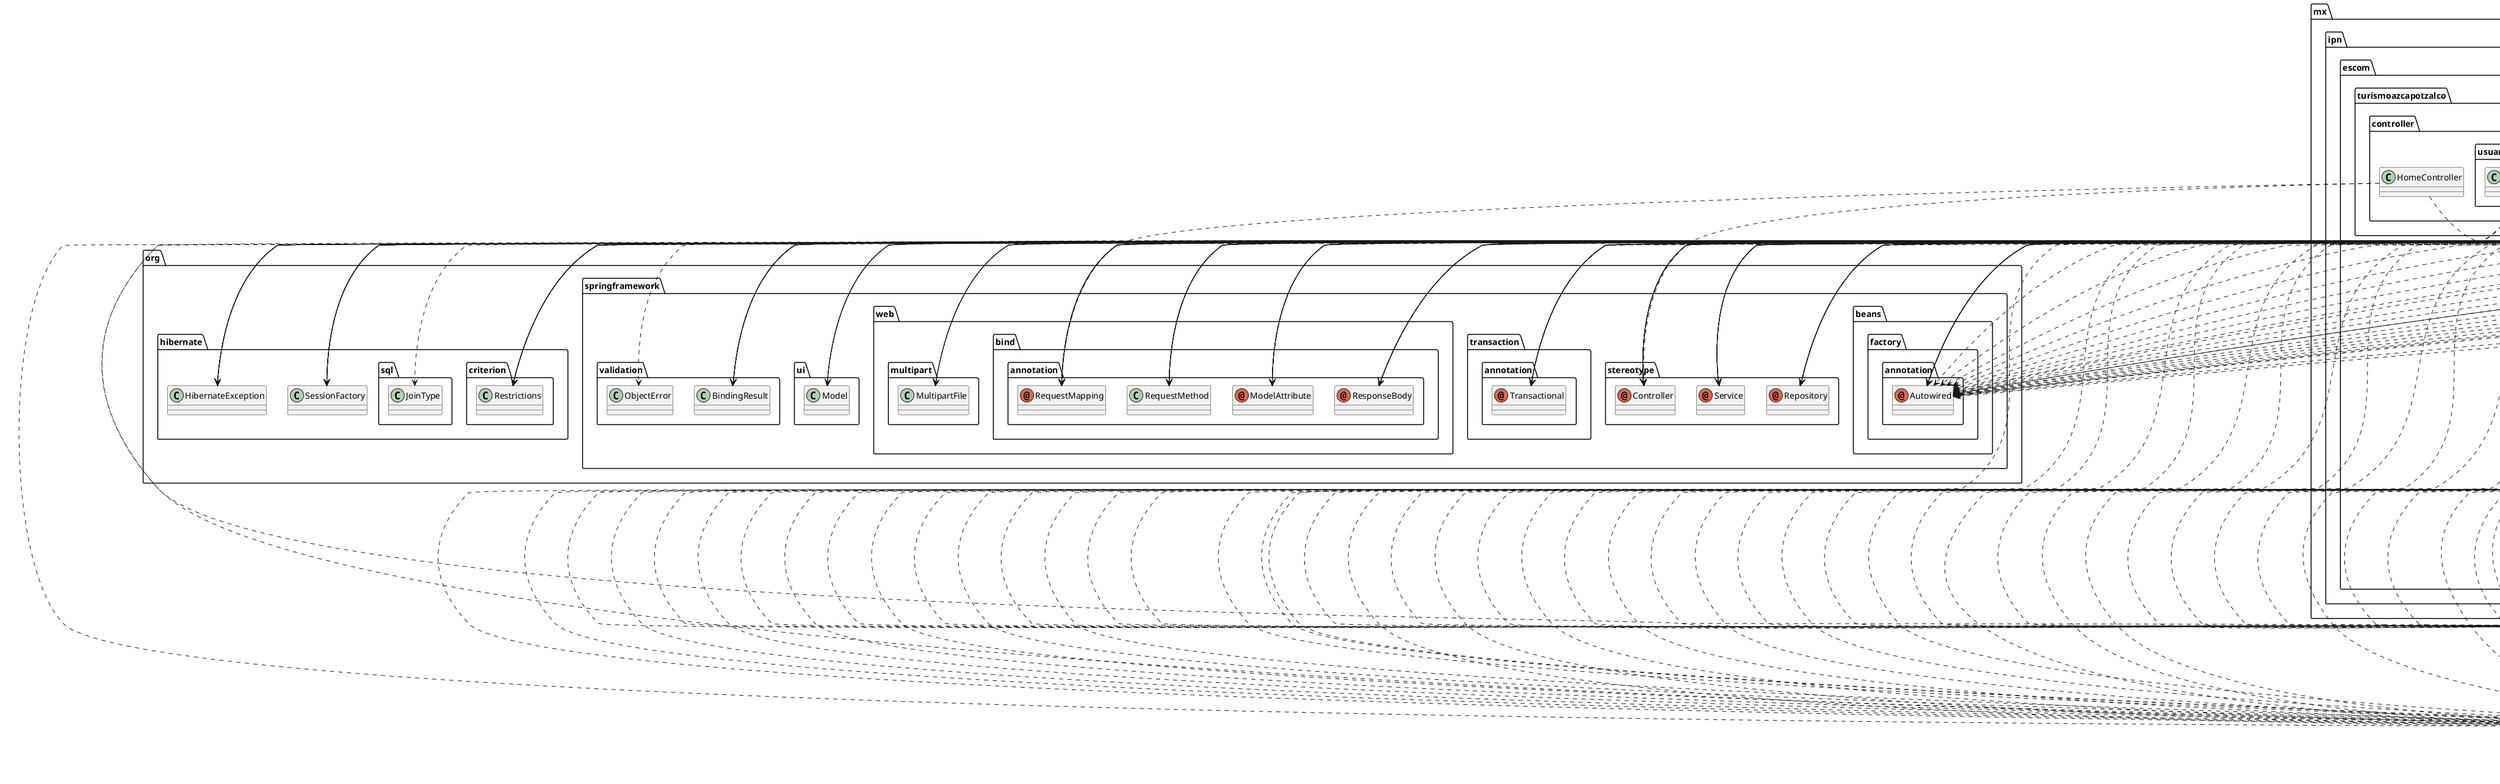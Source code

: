 @startuml
annotation java.lang.Override
annotation javax.persistence.AttributeOverride
annotation javax.persistence.AttributeOverrides
annotation javax.persistence.Column
annotation javax.persistence.Embeddable
annotation javax.persistence.EmbeddedId
annotation javax.persistence.Entity
annotation javax.persistence.GeneratedValue
annotation javax.persistence.Id
annotation javax.persistence.JoinColumn
annotation javax.persistence.JoinColumns
annotation javax.persistence.ManyToOne
annotation javax.persistence.OneToMany
annotation javax.persistence.Table
annotation javax.persistence.Temporal
annotation javax.validation.Valid
annotation lombok.Getter
annotation lombok.Setter
annotation org.springframework.beans.factory.annotation.Autowired
annotation org.springframework.stereotype.Controller
annotation org.springframework.stereotype.Repository
annotation org.springframework.stereotype.Service
annotation org.springframework.transaction.annotation.Transactional
annotation org.springframework.web.bind.annotation.ModelAttribute
annotation org.springframework.web.bind.annotation.RequestMapping
annotation org.springframework.web.bind.annotation.ResponseBody
class java.io.BufferedReader
class java.io.BufferedWriter
class java.io.ByteArrayOutputStream
class java.io.File
class java.io.FileInputStream
class java.io.FileNotFoundException
class java.io.FileOutputStream
class java.io.FileWriter
class java.io.IOException
class java.io.InputStream
class java.io.InputStreamReader
class java.io.OutputStream
class java.io.PrintWriter
class java.io.Reader
class java.io.StringWriter
class java.io.Writer
class java.math.BigDecimal
class java.util.Date
class java.util.HashSet
class java.util.List
class java.util.Set
class java.util.logging.Level
class java.util.logging.Logger
class java.util.regex.Pattern
class javax.persistence.FetchType
class javax.persistence.GenerationType
class javax.persistence.TemporalType
class javax.servlet.http.HttpSession
class mx.ipn.escom.entidades.Alumno
class mx.ipn.escom.entidades.AlumnoClase
class mx.ipn.escom.entidades.AlumnoClaseId
class mx.ipn.escom.entidades.Casa
class mx.ipn.escom.entidades.CategoriaEvento
class mx.ipn.escom.entidades.CategoriaTaller
class mx.ipn.escom.entidades.Clase
class mx.ipn.escom.entidades.ClaseId
class mx.ipn.escom.entidades.Evento
class mx.ipn.escom.entidades.GaleriaCasa
class mx.ipn.escom.entidades.GaleriaEvento
class mx.ipn.escom.entidades.GaleriaTaller
class mx.ipn.escom.entidades.Profesor
class mx.ipn.escom.entidades.Propuesta
class mx.ipn.escom.entidades.Sala
class mx.ipn.escom.entidades.Taller
class mx.ipn.escom.entidades.Usuario
class mx.ipn.escom.entidades.Visitante
class mx.ipn.escom.entidades.VisitanteEvento
class mx.ipn.escom.entidades.VisitanteEventoId
class mx.ipn.escom.repositorios.impl.AlumnoClaseRepositorioImpl
class mx.ipn.escom.repositorios.impl.AlumnoRepositorioImpl
class mx.ipn.escom.repositorios.impl.CasaRepositorioImpl
class mx.ipn.escom.repositorios.impl.ClaseRepositorioImpl
class mx.ipn.escom.repositorios.impl.EventoRepositorioImpl
class mx.ipn.escom.repositorios.impl.GaleriaCasaRepositorioImpl
class mx.ipn.escom.repositorios.impl.GaleriaEventoRepositorioImpl
class mx.ipn.escom.repositorios.impl.GaleriaTallerRepositorioImpl
class mx.ipn.escom.repositorios.impl.ProfesorRepositorioImpl
class mx.ipn.escom.repositorios.impl.PropuestaRepositorioImpl
class mx.ipn.escom.repositorios.impl.SalaRepositorioImpl
class mx.ipn.escom.repositorios.impl.TallerRepositorioImpl
class mx.ipn.escom.repositorios.impl.UsuarioRepositorioImpl
class mx.ipn.escom.servicios.impl.AlumnoClaseServicioImpl1
class mx.ipn.escom.servicios.impl.AlumnoServicioImpl
class mx.ipn.escom.servicios.impl.CasaServicioImpl
class mx.ipn.escom.servicios.impl.ClaseServicioImpl
class mx.ipn.escom.servicios.impl.EventoServicioImpl
class mx.ipn.escom.servicios.impl.GaleriaCasaServicioImpl
class mx.ipn.escom.servicios.impl.GaleriaEventoServicioImpl
class mx.ipn.escom.servicios.impl.GaleriaTallerServicioImpl
class mx.ipn.escom.servicios.impl.ProfesorServicioImpl
class mx.ipn.escom.servicios.impl.PropuestaServicioImpl
class mx.ipn.escom.servicios.impl.SalaServicioImpl
class mx.ipn.escom.servicios.impl.TallerServicioImpl
class mx.ipn.escom.servicios.impl.UsuarioServicioImpl
class mx.ipn.escom.servicios.util.CarpetaArchivos
class mx.ipn.escom.servicios.util.GeneradorPassword
class mx.ipn.escom.servicios.util.Llave
class mx.ipn.escom.servicios.util.ManejadorArchivos
class mx.ipn.escom.servicios.util.MensajesCrud
class mx.ipn.escom.servicios.util.Rutas
class mx.ipn.escom.servicios.util.Validaciones
class mx.ipn.escom.turismoazcapotzalco.controller.HomeController
class mx.ipn.escom.turismoazcapotzalco.controller.crud.AlumnoClaseController
class mx.ipn.escom.turismoazcapotzalco.controller.crud.AlumnoController
class mx.ipn.escom.turismoazcapotzalco.controller.crud.CasaController
class mx.ipn.escom.turismoazcapotzalco.controller.crud.ClaseController
class mx.ipn.escom.turismoazcapotzalco.controller.crud.EventoController
class mx.ipn.escom.turismoazcapotzalco.controller.crud.GaleriaCasaController
class mx.ipn.escom.turismoazcapotzalco.controller.crud.GaleriaEventoController
class mx.ipn.escom.turismoazcapotzalco.controller.crud.GaleriaTallerController
class mx.ipn.escom.turismoazcapotzalco.controller.crud.ProfesorController
class mx.ipn.escom.turismoazcapotzalco.controller.crud.PropuestaController
class mx.ipn.escom.turismoazcapotzalco.controller.crud.SalaController
class mx.ipn.escom.turismoazcapotzalco.controller.crud.TallerController
class mx.ipn.escom.turismoazcapotzalco.controller.crud.UsuarioController
class mx.ipn.escom.turismoazcapotzalco.controller.usuarios.LoginController
class org.hibernate.HibernateException
class org.hibernate.SessionFactory
class org.hibernate.criterion.Restrictions
class org.hibernate.sql.JoinType
class org.springframework.ui.Model
class org.springframework.validation.BindingResult
class org.springframework.validation.ObjectError
class org.springframework.web.bind.annotation.RequestMethod
class org.springframework.web.multipart.MultipartFile
interface java.io.Serializable
interface mx.ipn.escom.repositorios.AlumnoClaseRepositorio
interface mx.ipn.escom.repositorios.AlumnoRepositorio
interface mx.ipn.escom.repositorios.CasaRepositorio
interface mx.ipn.escom.repositorios.ClaseRepositorio
interface mx.ipn.escom.repositorios.EventoRepositorio
interface mx.ipn.escom.repositorios.GaleriaCasaRepositorio
interface mx.ipn.escom.repositorios.GaleriaEventoRepositorio
interface mx.ipn.escom.repositorios.GaleriaTallerRepositorio
interface mx.ipn.escom.repositorios.ProfesorRepositorio
interface mx.ipn.escom.repositorios.PropuestaRepositorio
interface mx.ipn.escom.repositorios.SalaRepositorio
interface mx.ipn.escom.repositorios.TallerRepositorio
interface mx.ipn.escom.repositorios.UsuarioRepositorio
interface mx.ipn.escom.servicios.AlumnoClaseServicio
interface mx.ipn.escom.servicios.AlumnoServicio
interface mx.ipn.escom.servicios.CasaServicio
interface mx.ipn.escom.servicios.ClaseServicio
interface mx.ipn.escom.servicios.EventoServicio
interface mx.ipn.escom.servicios.GaleriaCasaServicio
interface mx.ipn.escom.servicios.GaleriaEventoServicio
interface mx.ipn.escom.servicios.GaleriaTallerServicio
interface mx.ipn.escom.servicios.ProfesorServicio
interface mx.ipn.escom.servicios.PropuestaServicio
interface mx.ipn.escom.servicios.SalaServicio
interface mx.ipn.escom.servicios.TallerServicio
interface mx.ipn.escom.servicios.UsuarioServicio
mx.ipn.escom.entidades.Alumno ..> javax.persistence.Column
mx.ipn.escom.entidades.Alumno ..> javax.persistence.Entity
mx.ipn.escom.entidades.Alumno ..> javax.persistence.GeneratedValue
mx.ipn.escom.entidades.Alumno ..> javax.persistence.Id
mx.ipn.escom.entidades.Alumno ..> javax.persistence.OneToMany
mx.ipn.escom.entidades.Alumno ..> javax.persistence.Table
mx.ipn.escom.entidades.Alumno ..> lombok.Getter
mx.ipn.escom.entidades.Alumno ..> lombok.Setter
mx.ipn.escom.entidades.Alumno ..> java.util.List
mx.ipn.escom.entidades.Alumno ..> javax.persistence.FetchType
mx.ipn.escom.entidades.Alumno ..> javax.persistence.GenerationType
mx.ipn.escom.entidades.Alumno --|> java.io.Serializable
mx.ipn.escom.entidades.AlumnoClase ..> javax.persistence.AttributeOverride
mx.ipn.escom.entidades.AlumnoClase ..> javax.persistence.AttributeOverrides
mx.ipn.escom.entidades.AlumnoClase ..> javax.persistence.Column
mx.ipn.escom.entidades.AlumnoClase ..> javax.persistence.EmbeddedId
mx.ipn.escom.entidades.AlumnoClase ..> javax.persistence.Entity
mx.ipn.escom.entidades.AlumnoClase ..> javax.persistence.JoinColumn
mx.ipn.escom.entidades.AlumnoClase ..> javax.persistence.JoinColumns
mx.ipn.escom.entidades.AlumnoClase ..> javax.persistence.ManyToOne
mx.ipn.escom.entidades.AlumnoClase ..> javax.persistence.Table
mx.ipn.escom.entidades.AlumnoClase ..> lombok.Getter
mx.ipn.escom.entidades.AlumnoClase ..> lombok.Setter
mx.ipn.escom.entidades.AlumnoClase ..> javax.persistence.FetchType
mx.ipn.escom.entidades.AlumnoClase --|> java.io.Serializable
mx.ipn.escom.entidades.AlumnoClaseId ..> javax.persistence.Column
mx.ipn.escom.entidades.AlumnoClaseId ..> javax.persistence.Embeddable
mx.ipn.escom.entidades.AlumnoClaseId ..> lombok.Getter
mx.ipn.escom.entidades.AlumnoClaseId ..> lombok.Setter
mx.ipn.escom.entidades.AlumnoClaseId --|> java.io.Serializable
mx.ipn.escom.entidades.Casa ..> javax.persistence.Column
mx.ipn.escom.entidades.Casa ..> javax.persistence.Entity
mx.ipn.escom.entidades.Casa ..> javax.persistence.GeneratedValue
mx.ipn.escom.entidades.Casa ..> javax.persistence.Id
mx.ipn.escom.entidades.Casa ..> javax.persistence.OneToMany
mx.ipn.escom.entidades.Casa ..> javax.persistence.Table
mx.ipn.escom.entidades.Casa ..> lombok.Getter
mx.ipn.escom.entidades.Casa ..> lombok.Setter
mx.ipn.escom.entidades.Casa ..> java.util.List
mx.ipn.escom.entidades.Casa ..> javax.persistence.FetchType
mx.ipn.escom.entidades.Casa ..> javax.persistence.GenerationType
mx.ipn.escom.entidades.Casa --|> java.io.Serializable
mx.ipn.escom.entidades.CategoriaEvento ..> javax.persistence.Column
mx.ipn.escom.entidades.CategoriaEvento ..> javax.persistence.Entity
mx.ipn.escom.entidades.CategoriaEvento ..> javax.persistence.Id
mx.ipn.escom.entidades.CategoriaEvento ..> javax.persistence.OneToMany
mx.ipn.escom.entidades.CategoriaEvento ..> javax.persistence.Table
mx.ipn.escom.entidades.CategoriaEvento ..> lombok.Getter
mx.ipn.escom.entidades.CategoriaEvento ..> lombok.Setter
mx.ipn.escom.entidades.CategoriaEvento ..> java.util.HashSet
mx.ipn.escom.entidades.CategoriaEvento ..> java.util.List
mx.ipn.escom.entidades.CategoriaEvento ..> java.util.Set
mx.ipn.escom.entidades.CategoriaEvento ..> javax.persistence.FetchType
mx.ipn.escom.entidades.CategoriaEvento --|> java.io.Serializable
mx.ipn.escom.entidades.CategoriaTaller ..> javax.persistence.Column
mx.ipn.escom.entidades.CategoriaTaller ..> javax.persistence.Entity
mx.ipn.escom.entidades.CategoriaTaller ..> javax.persistence.Id
mx.ipn.escom.entidades.CategoriaTaller ..> javax.persistence.OneToMany
mx.ipn.escom.entidades.CategoriaTaller ..> javax.persistence.Table
mx.ipn.escom.entidades.CategoriaTaller ..> lombok.Getter
mx.ipn.escom.entidades.CategoriaTaller ..> lombok.Setter
mx.ipn.escom.entidades.CategoriaTaller ..> java.util.HashSet
mx.ipn.escom.entidades.CategoriaTaller ..> java.util.List
mx.ipn.escom.entidades.CategoriaTaller ..> java.util.Set
mx.ipn.escom.entidades.CategoriaTaller ..> javax.persistence.FetchType
mx.ipn.escom.entidades.CategoriaTaller --|> java.io.Serializable
mx.ipn.escom.entidades.Clase ..> javax.persistence.AttributeOverride
mx.ipn.escom.entidades.Clase ..> javax.persistence.AttributeOverrides
mx.ipn.escom.entidades.Clase ..> javax.persistence.Column
mx.ipn.escom.entidades.Clase ..> javax.persistence.EmbeddedId
mx.ipn.escom.entidades.Clase ..> javax.persistence.Entity
mx.ipn.escom.entidades.Clase ..> javax.persistence.JoinColumn
mx.ipn.escom.entidades.Clase ..> javax.persistence.ManyToOne
mx.ipn.escom.entidades.Clase ..> javax.persistence.OneToMany
mx.ipn.escom.entidades.Clase ..> javax.persistence.Table
mx.ipn.escom.entidades.Clase ..> lombok.Getter
mx.ipn.escom.entidades.Clase ..> lombok.Setter
mx.ipn.escom.entidades.Clase ..> java.math.BigDecimal
mx.ipn.escom.entidades.Clase ..> java.util.HashSet
mx.ipn.escom.entidades.Clase ..> java.util.List
mx.ipn.escom.entidades.Clase ..> java.util.Set
mx.ipn.escom.entidades.Clase ..> javax.persistence.FetchType
mx.ipn.escom.entidades.Clase --|> java.io.Serializable
mx.ipn.escom.entidades.ClaseId ..> javax.persistence.Column
mx.ipn.escom.entidades.ClaseId ..> javax.persistence.Embeddable
mx.ipn.escom.entidades.ClaseId ..> lombok.Getter
mx.ipn.escom.entidades.ClaseId ..> lombok.Setter
mx.ipn.escom.entidades.ClaseId --|> java.io.Serializable
mx.ipn.escom.entidades.Evento ..> javax.persistence.Column
mx.ipn.escom.entidades.Evento ..> javax.persistence.Entity
mx.ipn.escom.entidades.Evento ..> javax.persistence.GeneratedValue
mx.ipn.escom.entidades.Evento ..> javax.persistence.Id
mx.ipn.escom.entidades.Evento ..> javax.persistence.JoinColumn
mx.ipn.escom.entidades.Evento ..> javax.persistence.ManyToOne
mx.ipn.escom.entidades.Evento ..> javax.persistence.OneToMany
mx.ipn.escom.entidades.Evento ..> javax.persistence.Table
mx.ipn.escom.entidades.Evento ..> javax.persistence.Temporal
mx.ipn.escom.entidades.Evento ..> lombok.Getter
mx.ipn.escom.entidades.Evento ..> lombok.Setter
mx.ipn.escom.entidades.Evento ..> java.util.Date
mx.ipn.escom.entidades.Evento ..> java.util.List
mx.ipn.escom.entidades.Evento ..> javax.persistence.FetchType
mx.ipn.escom.entidades.Evento ..> javax.persistence.GenerationType
mx.ipn.escom.entidades.Evento ..> javax.persistence.TemporalType
mx.ipn.escom.entidades.Evento --|> java.io.Serializable
mx.ipn.escom.entidades.GaleriaCasa ..> javax.persistence.Column
mx.ipn.escom.entidades.GaleriaCasa ..> javax.persistence.Entity
mx.ipn.escom.entidades.GaleriaCasa ..> javax.persistence.GeneratedValue
mx.ipn.escom.entidades.GaleriaCasa ..> javax.persistence.Id
mx.ipn.escom.entidades.GaleriaCasa ..> javax.persistence.JoinColumn
mx.ipn.escom.entidades.GaleriaCasa ..> javax.persistence.ManyToOne
mx.ipn.escom.entidades.GaleriaCasa ..> javax.persistence.Table
mx.ipn.escom.entidades.GaleriaCasa ..> lombok.Getter
mx.ipn.escom.entidades.GaleriaCasa ..> lombok.Setter
mx.ipn.escom.entidades.GaleriaCasa ..> javax.persistence.FetchType
mx.ipn.escom.entidades.GaleriaCasa ..> javax.persistence.GenerationType
mx.ipn.escom.entidades.GaleriaCasa --|> java.io.Serializable
mx.ipn.escom.entidades.GaleriaEvento ..> javax.persistence.Column
mx.ipn.escom.entidades.GaleriaEvento ..> javax.persistence.Entity
mx.ipn.escom.entidades.GaleriaEvento ..> javax.persistence.GeneratedValue
mx.ipn.escom.entidades.GaleriaEvento ..> javax.persistence.Id
mx.ipn.escom.entidades.GaleriaEvento ..> javax.persistence.JoinColumn
mx.ipn.escom.entidades.GaleriaEvento ..> javax.persistence.ManyToOne
mx.ipn.escom.entidades.GaleriaEvento ..> javax.persistence.Table
mx.ipn.escom.entidades.GaleriaEvento ..> lombok.Getter
mx.ipn.escom.entidades.GaleriaEvento ..> lombok.Setter
mx.ipn.escom.entidades.GaleriaEvento ..> javax.persistence.FetchType
mx.ipn.escom.entidades.GaleriaEvento ..> javax.persistence.GenerationType
mx.ipn.escom.entidades.GaleriaEvento --|> java.io.Serializable
mx.ipn.escom.entidades.GaleriaTaller ..> javax.persistence.Column
mx.ipn.escom.entidades.GaleriaTaller ..> javax.persistence.Entity
mx.ipn.escom.entidades.GaleriaTaller ..> javax.persistence.GeneratedValue
mx.ipn.escom.entidades.GaleriaTaller ..> javax.persistence.Id
mx.ipn.escom.entidades.GaleriaTaller ..> javax.persistence.JoinColumn
mx.ipn.escom.entidades.GaleriaTaller ..> javax.persistence.ManyToOne
mx.ipn.escom.entidades.GaleriaTaller ..> javax.persistence.Table
mx.ipn.escom.entidades.GaleriaTaller ..> lombok.Getter
mx.ipn.escom.entidades.GaleriaTaller ..> lombok.Setter
mx.ipn.escom.entidades.GaleriaTaller ..> javax.persistence.FetchType
mx.ipn.escom.entidades.GaleriaTaller ..> javax.persistence.GenerationType
mx.ipn.escom.entidades.GaleriaTaller --|> java.io.Serializable
mx.ipn.escom.entidades.Profesor ..> javax.persistence.Column
mx.ipn.escom.entidades.Profesor ..> javax.persistence.Entity
mx.ipn.escom.entidades.Profesor ..> javax.persistence.GeneratedValue
mx.ipn.escom.entidades.Profesor ..> javax.persistence.Id
mx.ipn.escom.entidades.Profesor ..> javax.persistence.OneToMany
mx.ipn.escom.entidades.Profesor ..> javax.persistence.Table
mx.ipn.escom.entidades.Profesor ..> lombok.Getter
mx.ipn.escom.entidades.Profesor ..> lombok.Setter
mx.ipn.escom.entidades.Profesor ..> java.util.HashSet
mx.ipn.escom.entidades.Profesor ..> java.util.List
mx.ipn.escom.entidades.Profesor ..> java.util.Set
mx.ipn.escom.entidades.Profesor ..> javax.persistence.FetchType
mx.ipn.escom.entidades.Profesor ..> javax.persistence.GenerationType
mx.ipn.escom.entidades.Profesor --|> java.io.Serializable
mx.ipn.escom.entidades.Propuesta ..> javax.persistence.Column
mx.ipn.escom.entidades.Propuesta ..> javax.persistence.Entity
mx.ipn.escom.entidades.Propuesta ..> javax.persistence.GeneratedValue
mx.ipn.escom.entidades.Propuesta ..> javax.persistence.Id
mx.ipn.escom.entidades.Propuesta ..> javax.persistence.JoinColumn
mx.ipn.escom.entidades.Propuesta ..> javax.persistence.ManyToOne
mx.ipn.escom.entidades.Propuesta ..> javax.persistence.Table
mx.ipn.escom.entidades.Propuesta ..> lombok.Getter
mx.ipn.escom.entidades.Propuesta ..> lombok.Setter
mx.ipn.escom.entidades.Propuesta ..> javax.persistence.FetchType
mx.ipn.escom.entidades.Propuesta ..> javax.persistence.GenerationType
mx.ipn.escom.entidades.Propuesta --|> java.io.Serializable
mx.ipn.escom.entidades.Sala ..> javax.persistence.Column
mx.ipn.escom.entidades.Sala ..> javax.persistence.Entity
mx.ipn.escom.entidades.Sala ..> javax.persistence.GeneratedValue
mx.ipn.escom.entidades.Sala ..> javax.persistence.Id
mx.ipn.escom.entidades.Sala ..> javax.persistence.JoinColumn
mx.ipn.escom.entidades.Sala ..> javax.persistence.ManyToOne
mx.ipn.escom.entidades.Sala ..> javax.persistence.OneToMany
mx.ipn.escom.entidades.Sala ..> javax.persistence.Table
mx.ipn.escom.entidades.Sala ..> lombok.Getter
mx.ipn.escom.entidades.Sala ..> lombok.Setter
mx.ipn.escom.entidades.Sala ..> java.util.List
mx.ipn.escom.entidades.Sala ..> javax.persistence.FetchType
mx.ipn.escom.entidades.Sala ..> javax.persistence.GenerationType
mx.ipn.escom.entidades.Sala --|> java.io.Serializable
mx.ipn.escom.entidades.Taller ..> javax.persistence.Column
mx.ipn.escom.entidades.Taller ..> javax.persistence.Entity
mx.ipn.escom.entidades.Taller ..> javax.persistence.GeneratedValue
mx.ipn.escom.entidades.Taller ..> javax.persistence.Id
mx.ipn.escom.entidades.Taller ..> javax.persistence.JoinColumn
mx.ipn.escom.entidades.Taller ..> javax.persistence.ManyToOne
mx.ipn.escom.entidades.Taller ..> javax.persistence.OneToMany
mx.ipn.escom.entidades.Taller ..> javax.persistence.Table
mx.ipn.escom.entidades.Taller ..> lombok.Getter
mx.ipn.escom.entidades.Taller ..> lombok.Setter
mx.ipn.escom.entidades.Taller ..> java.util.HashSet
mx.ipn.escom.entidades.Taller ..> java.util.List
mx.ipn.escom.entidades.Taller ..> java.util.Set
mx.ipn.escom.entidades.Taller ..> javax.persistence.FetchType
mx.ipn.escom.entidades.Taller ..> javax.persistence.GenerationType
mx.ipn.escom.entidades.Taller --|> java.io.Serializable
mx.ipn.escom.entidades.Usuario ..> javax.persistence.Column
mx.ipn.escom.entidades.Usuario ..> javax.persistence.Entity
mx.ipn.escom.entidades.Usuario ..> javax.persistence.GeneratedValue
mx.ipn.escom.entidades.Usuario ..> javax.persistence.Id
mx.ipn.escom.entidades.Usuario ..> javax.persistence.JoinColumn
mx.ipn.escom.entidades.Usuario ..> javax.persistence.ManyToOne
mx.ipn.escom.entidades.Usuario ..> javax.persistence.Table
mx.ipn.escom.entidades.Usuario ..> lombok.Getter
mx.ipn.escom.entidades.Usuario ..> lombok.Setter
mx.ipn.escom.entidades.Usuario ..> javax.persistence.FetchType
mx.ipn.escom.entidades.Usuario ..> javax.persistence.GenerationType
mx.ipn.escom.entidades.Usuario --|> java.io.Serializable
mx.ipn.escom.entidades.Visitante ..> javax.persistence.Column
mx.ipn.escom.entidades.Visitante ..> javax.persistence.Entity
mx.ipn.escom.entidades.Visitante ..> javax.persistence.Id
mx.ipn.escom.entidades.Visitante ..> javax.persistence.OneToMany
mx.ipn.escom.entidades.Visitante ..> javax.persistence.Table
mx.ipn.escom.entidades.Visitante ..> lombok.Getter
mx.ipn.escom.entidades.Visitante ..> lombok.Setter
mx.ipn.escom.entidades.Visitante ..> java.util.HashSet
mx.ipn.escom.entidades.Visitante ..> java.util.List
mx.ipn.escom.entidades.Visitante ..> java.util.Set
mx.ipn.escom.entidades.Visitante ..> javax.persistence.FetchType
mx.ipn.escom.entidades.Visitante --|> java.io.Serializable
mx.ipn.escom.entidades.VisitanteEvento ..> javax.persistence.AttributeOverride
mx.ipn.escom.entidades.VisitanteEvento ..> javax.persistence.AttributeOverrides
mx.ipn.escom.entidades.VisitanteEvento ..> javax.persistence.Column
mx.ipn.escom.entidades.VisitanteEvento ..> javax.persistence.EmbeddedId
mx.ipn.escom.entidades.VisitanteEvento ..> javax.persistence.Entity
mx.ipn.escom.entidades.VisitanteEvento ..> javax.persistence.JoinColumn
mx.ipn.escom.entidades.VisitanteEvento ..> javax.persistence.ManyToOne
mx.ipn.escom.entidades.VisitanteEvento ..> javax.persistence.Table
mx.ipn.escom.entidades.VisitanteEvento ..> lombok.Getter
mx.ipn.escom.entidades.VisitanteEvento ..> lombok.Setter
mx.ipn.escom.entidades.VisitanteEvento ..> javax.persistence.FetchType
mx.ipn.escom.entidades.VisitanteEvento --|> java.io.Serializable
mx.ipn.escom.entidades.VisitanteEventoId ..> javax.persistence.Column
mx.ipn.escom.entidades.VisitanteEventoId ..> javax.persistence.Embeddable
mx.ipn.escom.entidades.VisitanteEventoId ..> lombok.Getter
mx.ipn.escom.entidades.VisitanteEventoId ..> lombok.Setter
mx.ipn.escom.entidades.VisitanteEventoId --|> java.io.Serializable
mx.ipn.escom.repositorios.impl.AlumnoClaseRepositorioImpl ..> java.lang.Override
mx.ipn.escom.repositorios.impl.AlumnoClaseRepositorioImpl ..> org.springframework.beans.factory.annotation.Autowired
mx.ipn.escom.repositorios.impl.AlumnoClaseRepositorioImpl ..> org.springframework.stereotype.Repository
mx.ipn.escom.repositorios.impl.AlumnoClaseRepositorioImpl ..> org.springframework.transaction.annotation.Transactional
mx.ipn.escom.repositorios.impl.AlumnoClaseRepositorioImpl ..> java.util.List
mx.ipn.escom.repositorios.impl.AlumnoClaseRepositorioImpl ..> mx.ipn.escom.entidades.AlumnoClase
mx.ipn.escom.repositorios.impl.AlumnoClaseRepositorioImpl ..> org.hibernate.HibernateException
mx.ipn.escom.repositorios.impl.AlumnoClaseRepositorioImpl ..> org.hibernate.SessionFactory
mx.ipn.escom.repositorios.impl.AlumnoClaseRepositorioImpl ..> org.hibernate.criterion.Restrictions
mx.ipn.escom.repositorios.impl.AlumnoClaseRepositorioImpl --|> mx.ipn.escom.repositorios.AlumnoClaseRepositorio
mx.ipn.escom.repositorios.impl.AlumnoRepositorioImpl ..> java.lang.Override
mx.ipn.escom.repositorios.impl.AlumnoRepositorioImpl ..> org.springframework.beans.factory.annotation.Autowired
mx.ipn.escom.repositorios.impl.AlumnoRepositorioImpl ..> org.springframework.stereotype.Repository
mx.ipn.escom.repositorios.impl.AlumnoRepositorioImpl ..> org.springframework.transaction.annotation.Transactional
mx.ipn.escom.repositorios.impl.AlumnoRepositorioImpl ..> java.util.List
mx.ipn.escom.repositorios.impl.AlumnoRepositorioImpl ..> mx.ipn.escom.entidades.Alumno
mx.ipn.escom.repositorios.impl.AlumnoRepositorioImpl ..> org.hibernate.HibernateException
mx.ipn.escom.repositorios.impl.AlumnoRepositorioImpl ..> org.hibernate.SessionFactory
mx.ipn.escom.repositorios.impl.AlumnoRepositorioImpl ..> org.hibernate.criterion.Restrictions
mx.ipn.escom.repositorios.impl.AlumnoRepositorioImpl --|> mx.ipn.escom.repositorios.AlumnoRepositorio
mx.ipn.escom.repositorios.impl.CasaRepositorioImpl ..> java.lang.Override
mx.ipn.escom.repositorios.impl.CasaRepositorioImpl ..> org.springframework.beans.factory.annotation.Autowired
mx.ipn.escom.repositorios.impl.CasaRepositorioImpl ..> org.springframework.stereotype.Repository
mx.ipn.escom.repositorios.impl.CasaRepositorioImpl ..> org.springframework.transaction.annotation.Transactional
mx.ipn.escom.repositorios.impl.CasaRepositorioImpl ..> java.util.List
mx.ipn.escom.repositorios.impl.CasaRepositorioImpl ..> mx.ipn.escom.entidades.Casa
mx.ipn.escom.repositorios.impl.CasaRepositorioImpl ..> org.hibernate.HibernateException
mx.ipn.escom.repositorios.impl.CasaRepositorioImpl ..> org.hibernate.SessionFactory
mx.ipn.escom.repositorios.impl.CasaRepositorioImpl ..> org.hibernate.criterion.Restrictions
mx.ipn.escom.repositorios.impl.CasaRepositorioImpl --|> mx.ipn.escom.repositorios.CasaRepositorio
mx.ipn.escom.repositorios.impl.ClaseRepositorioImpl ..> java.lang.Override
mx.ipn.escom.repositorios.impl.ClaseRepositorioImpl ..> org.springframework.beans.factory.annotation.Autowired
mx.ipn.escom.repositorios.impl.ClaseRepositorioImpl ..> org.springframework.stereotype.Repository
mx.ipn.escom.repositorios.impl.ClaseRepositorioImpl ..> org.springframework.transaction.annotation.Transactional
mx.ipn.escom.repositorios.impl.ClaseRepositorioImpl ..> java.util.List
mx.ipn.escom.repositorios.impl.ClaseRepositorioImpl ..> mx.ipn.escom.entidades.Clase
mx.ipn.escom.repositorios.impl.ClaseRepositorioImpl ..> org.hibernate.HibernateException
mx.ipn.escom.repositorios.impl.ClaseRepositorioImpl ..> org.hibernate.SessionFactory
mx.ipn.escom.repositorios.impl.ClaseRepositorioImpl ..> org.hibernate.criterion.Restrictions
mx.ipn.escom.repositorios.impl.ClaseRepositorioImpl --|> mx.ipn.escom.repositorios.ClaseRepositorio
mx.ipn.escom.repositorios.impl.EventoRepositorioImpl ..> java.lang.Override
mx.ipn.escom.repositorios.impl.EventoRepositorioImpl ..> org.springframework.beans.factory.annotation.Autowired
mx.ipn.escom.repositorios.impl.EventoRepositorioImpl ..> org.springframework.stereotype.Repository
mx.ipn.escom.repositorios.impl.EventoRepositorioImpl ..> org.springframework.transaction.annotation.Transactional
mx.ipn.escom.repositorios.impl.EventoRepositorioImpl ..> java.util.List
mx.ipn.escom.repositorios.impl.EventoRepositorioImpl ..> mx.ipn.escom.entidades.Evento
mx.ipn.escom.repositorios.impl.EventoRepositorioImpl ..> org.hibernate.HibernateException
mx.ipn.escom.repositorios.impl.EventoRepositorioImpl ..> org.hibernate.SessionFactory
mx.ipn.escom.repositorios.impl.EventoRepositorioImpl ..> org.hibernate.criterion.Restrictions
mx.ipn.escom.repositorios.impl.EventoRepositorioImpl --|> mx.ipn.escom.repositorios.EventoRepositorio
mx.ipn.escom.repositorios.impl.GaleriaCasaRepositorioImpl ..> java.lang.Override
mx.ipn.escom.repositorios.impl.GaleriaCasaRepositorioImpl ..> org.springframework.beans.factory.annotation.Autowired
mx.ipn.escom.repositorios.impl.GaleriaCasaRepositorioImpl ..> org.springframework.stereotype.Repository
mx.ipn.escom.repositorios.impl.GaleriaCasaRepositorioImpl ..> org.springframework.transaction.annotation.Transactional
mx.ipn.escom.repositorios.impl.GaleriaCasaRepositorioImpl ..> java.util.List
mx.ipn.escom.repositorios.impl.GaleriaCasaRepositorioImpl ..> mx.ipn.escom.entidades.GaleriaCasa
mx.ipn.escom.repositorios.impl.GaleriaCasaRepositorioImpl ..> org.hibernate.HibernateException
mx.ipn.escom.repositorios.impl.GaleriaCasaRepositorioImpl ..> org.hibernate.SessionFactory
mx.ipn.escom.repositorios.impl.GaleriaCasaRepositorioImpl ..> org.hibernate.criterion.Restrictions
mx.ipn.escom.repositorios.impl.GaleriaCasaRepositorioImpl --|> mx.ipn.escom.repositorios.GaleriaCasaRepositorio
mx.ipn.escom.repositorios.impl.GaleriaEventoRepositorioImpl ..> java.lang.Override
mx.ipn.escom.repositorios.impl.GaleriaEventoRepositorioImpl ..> org.springframework.beans.factory.annotation.Autowired
mx.ipn.escom.repositorios.impl.GaleriaEventoRepositorioImpl ..> org.springframework.stereotype.Repository
mx.ipn.escom.repositorios.impl.GaleriaEventoRepositorioImpl ..> org.springframework.transaction.annotation.Transactional
mx.ipn.escom.repositorios.impl.GaleriaEventoRepositorioImpl ..> java.util.List
mx.ipn.escom.repositorios.impl.GaleriaEventoRepositorioImpl ..> mx.ipn.escom.entidades.GaleriaEvento
mx.ipn.escom.repositorios.impl.GaleriaEventoRepositorioImpl ..> org.hibernate.HibernateException
mx.ipn.escom.repositorios.impl.GaleriaEventoRepositorioImpl ..> org.hibernate.SessionFactory
mx.ipn.escom.repositorios.impl.GaleriaEventoRepositorioImpl ..> org.hibernate.criterion.Restrictions
mx.ipn.escom.repositorios.impl.GaleriaEventoRepositorioImpl --|> mx.ipn.escom.repositorios.GaleriaEventoRepositorio
mx.ipn.escom.repositorios.impl.GaleriaTallerRepositorioImpl ..> java.lang.Override
mx.ipn.escom.repositorios.impl.GaleriaTallerRepositorioImpl ..> org.springframework.beans.factory.annotation.Autowired
mx.ipn.escom.repositorios.impl.GaleriaTallerRepositorioImpl ..> org.springframework.stereotype.Repository
mx.ipn.escom.repositorios.impl.GaleriaTallerRepositorioImpl ..> org.springframework.transaction.annotation.Transactional
mx.ipn.escom.repositorios.impl.GaleriaTallerRepositorioImpl ..> java.util.List
mx.ipn.escom.repositorios.impl.GaleriaTallerRepositorioImpl ..> mx.ipn.escom.entidades.GaleriaTaller
mx.ipn.escom.repositorios.impl.GaleriaTallerRepositorioImpl ..> org.hibernate.HibernateException
mx.ipn.escom.repositorios.impl.GaleriaTallerRepositorioImpl ..> org.hibernate.SessionFactory
mx.ipn.escom.repositorios.impl.GaleriaTallerRepositorioImpl ..> org.hibernate.criterion.Restrictions
mx.ipn.escom.repositorios.impl.GaleriaTallerRepositorioImpl --|> mx.ipn.escom.repositorios.GaleriaTallerRepositorio
mx.ipn.escom.repositorios.impl.ProfesorRepositorioImpl ..> java.lang.Override
mx.ipn.escom.repositorios.impl.ProfesorRepositorioImpl ..> org.springframework.beans.factory.annotation.Autowired
mx.ipn.escom.repositorios.impl.ProfesorRepositorioImpl ..> org.springframework.stereotype.Repository
mx.ipn.escom.repositorios.impl.ProfesorRepositorioImpl ..> org.springframework.transaction.annotation.Transactional
mx.ipn.escom.repositorios.impl.ProfesorRepositorioImpl ..> java.util.List
mx.ipn.escom.repositorios.impl.ProfesorRepositorioImpl ..> mx.ipn.escom.entidades.Profesor
mx.ipn.escom.repositorios.impl.ProfesorRepositorioImpl ..> org.hibernate.HibernateException
mx.ipn.escom.repositorios.impl.ProfesorRepositorioImpl ..> org.hibernate.SessionFactory
mx.ipn.escom.repositorios.impl.ProfesorRepositorioImpl ..> org.hibernate.criterion.Restrictions
mx.ipn.escom.repositorios.impl.ProfesorRepositorioImpl --|> mx.ipn.escom.repositorios.ProfesorRepositorio
mx.ipn.escom.repositorios.impl.PropuestaRepositorioImpl ..> java.lang.Override
mx.ipn.escom.repositorios.impl.PropuestaRepositorioImpl ..> org.springframework.beans.factory.annotation.Autowired
mx.ipn.escom.repositorios.impl.PropuestaRepositorioImpl ..> org.springframework.stereotype.Repository
mx.ipn.escom.repositorios.impl.PropuestaRepositorioImpl ..> org.springframework.transaction.annotation.Transactional
mx.ipn.escom.repositorios.impl.PropuestaRepositorioImpl ..> java.util.List
mx.ipn.escom.repositorios.impl.PropuestaRepositorioImpl ..> mx.ipn.escom.entidades.Propuesta
mx.ipn.escom.repositorios.impl.PropuestaRepositorioImpl ..> org.hibernate.HibernateException
mx.ipn.escom.repositorios.impl.PropuestaRepositorioImpl ..> org.hibernate.SessionFactory
mx.ipn.escom.repositorios.impl.PropuestaRepositorioImpl ..> org.hibernate.criterion.Restrictions
mx.ipn.escom.repositorios.impl.PropuestaRepositorioImpl --|> mx.ipn.escom.repositorios.PropuestaRepositorio
mx.ipn.escom.repositorios.impl.SalaRepositorioImpl ..> java.lang.Override
mx.ipn.escom.repositorios.impl.SalaRepositorioImpl ..> org.springframework.beans.factory.annotation.Autowired
mx.ipn.escom.repositorios.impl.SalaRepositorioImpl ..> org.springframework.stereotype.Repository
mx.ipn.escom.repositorios.impl.SalaRepositorioImpl ..> org.springframework.transaction.annotation.Transactional
mx.ipn.escom.repositorios.impl.SalaRepositorioImpl ..> java.util.List
mx.ipn.escom.repositorios.impl.SalaRepositorioImpl ..> mx.ipn.escom.entidades.Sala
mx.ipn.escom.repositorios.impl.SalaRepositorioImpl ..> org.hibernate.HibernateException
mx.ipn.escom.repositorios.impl.SalaRepositorioImpl ..> org.hibernate.SessionFactory
mx.ipn.escom.repositorios.impl.SalaRepositorioImpl ..> org.hibernate.criterion.Restrictions
mx.ipn.escom.repositorios.impl.SalaRepositorioImpl ..> org.hibernate.sql.JoinType
mx.ipn.escom.repositorios.impl.SalaRepositorioImpl --|> mx.ipn.escom.repositorios.SalaRepositorio
mx.ipn.escom.repositorios.impl.TallerRepositorioImpl ..> java.lang.Override
mx.ipn.escom.repositorios.impl.TallerRepositorioImpl ..> org.springframework.beans.factory.annotation.Autowired
mx.ipn.escom.repositorios.impl.TallerRepositorioImpl ..> org.springframework.stereotype.Repository
mx.ipn.escom.repositorios.impl.TallerRepositorioImpl ..> org.springframework.transaction.annotation.Transactional
mx.ipn.escom.repositorios.impl.TallerRepositorioImpl ..> java.util.List
mx.ipn.escom.repositorios.impl.TallerRepositorioImpl ..> mx.ipn.escom.entidades.Taller
mx.ipn.escom.repositorios.impl.TallerRepositorioImpl ..> org.hibernate.HibernateException
mx.ipn.escom.repositorios.impl.TallerRepositorioImpl ..> org.hibernate.SessionFactory
mx.ipn.escom.repositorios.impl.TallerRepositorioImpl ..> org.hibernate.criterion.Restrictions
mx.ipn.escom.repositorios.impl.TallerRepositorioImpl --|> mx.ipn.escom.repositorios.TallerRepositorio
mx.ipn.escom.repositorios.impl.UsuarioRepositorioImpl ..> java.lang.Override
mx.ipn.escom.repositorios.impl.UsuarioRepositorioImpl ..> org.springframework.beans.factory.annotation.Autowired
mx.ipn.escom.repositorios.impl.UsuarioRepositorioImpl ..> org.springframework.stereotype.Repository
mx.ipn.escom.repositorios.impl.UsuarioRepositorioImpl ..> org.springframework.transaction.annotation.Transactional
mx.ipn.escom.repositorios.impl.UsuarioRepositorioImpl ..> java.util.List
mx.ipn.escom.repositorios.impl.UsuarioRepositorioImpl ..> mx.ipn.escom.entidades.Usuario
mx.ipn.escom.repositorios.impl.UsuarioRepositorioImpl ..> org.hibernate.HibernateException
mx.ipn.escom.repositorios.impl.UsuarioRepositorioImpl ..> org.hibernate.SessionFactory
mx.ipn.escom.repositorios.impl.UsuarioRepositorioImpl ..> org.hibernate.criterion.Restrictions
mx.ipn.escom.repositorios.impl.UsuarioRepositorioImpl --|> mx.ipn.escom.repositorios.UsuarioRepositorio
mx.ipn.escom.servicios.impl.AlumnoClaseServicioImpl1 ..> java.lang.Override
mx.ipn.escom.servicios.impl.AlumnoClaseServicioImpl1 ..> org.springframework.beans.factory.annotation.Autowired
mx.ipn.escom.servicios.impl.AlumnoClaseServicioImpl1 ..> org.springframework.stereotype.Service
mx.ipn.escom.servicios.impl.AlumnoClaseServicioImpl1 ..> java.util.List
mx.ipn.escom.servicios.impl.AlumnoClaseServicioImpl1 ..> mx.ipn.escom.entidades.AlumnoClase
mx.ipn.escom.servicios.impl.AlumnoClaseServicioImpl1 ..> mx.ipn.escom.servicios.util.MensajesCrud
mx.ipn.escom.servicios.impl.AlumnoClaseServicioImpl1 ..> mx.ipn.escom.repositorios.AlumnoClaseRepositorio
mx.ipn.escom.servicios.impl.AlumnoClaseServicioImpl1 --|> mx.ipn.escom.servicios.AlumnoClaseServicio
mx.ipn.escom.servicios.impl.AlumnoServicioImpl ..> java.lang.Override
mx.ipn.escom.servicios.impl.AlumnoServicioImpl ..> org.springframework.beans.factory.annotation.Autowired
mx.ipn.escom.servicios.impl.AlumnoServicioImpl ..> org.springframework.stereotype.Service
mx.ipn.escom.servicios.impl.AlumnoServicioImpl ..> java.util.List
mx.ipn.escom.servicios.impl.AlumnoServicioImpl ..> mx.ipn.escom.entidades.Alumno
mx.ipn.escom.servicios.impl.AlumnoServicioImpl ..> mx.ipn.escom.servicios.util.MensajesCrud
mx.ipn.escom.servicios.impl.AlumnoServicioImpl ..> mx.ipn.escom.repositorios.AlumnoRepositorio
mx.ipn.escom.servicios.impl.AlumnoServicioImpl --|> mx.ipn.escom.servicios.AlumnoServicio
mx.ipn.escom.servicios.impl.CasaServicioImpl ..> java.lang.Override
mx.ipn.escom.servicios.impl.CasaServicioImpl ..> org.springframework.beans.factory.annotation.Autowired
mx.ipn.escom.servicios.impl.CasaServicioImpl ..> org.springframework.stereotype.Service
mx.ipn.escom.servicios.impl.CasaServicioImpl ..> java.util.List
mx.ipn.escom.servicios.impl.CasaServicioImpl ..> mx.ipn.escom.entidades.Casa
mx.ipn.escom.servicios.impl.CasaServicioImpl ..> mx.ipn.escom.servicios.util.MensajesCrud
mx.ipn.escom.servicios.impl.CasaServicioImpl ..> mx.ipn.escom.repositorios.CasaRepositorio
mx.ipn.escom.servicios.impl.CasaServicioImpl --|> mx.ipn.escom.servicios.CasaServicio
mx.ipn.escom.servicios.impl.ClaseServicioImpl ..> java.lang.Override
mx.ipn.escom.servicios.impl.ClaseServicioImpl ..> org.springframework.beans.factory.annotation.Autowired
mx.ipn.escom.servicios.impl.ClaseServicioImpl ..> org.springframework.stereotype.Service
mx.ipn.escom.servicios.impl.ClaseServicioImpl ..> java.util.List
mx.ipn.escom.servicios.impl.ClaseServicioImpl ..> mx.ipn.escom.entidades.Clase
mx.ipn.escom.servicios.impl.ClaseServicioImpl ..> mx.ipn.escom.servicios.util.MensajesCrud
mx.ipn.escom.servicios.impl.ClaseServicioImpl ..> mx.ipn.escom.repositorios.ClaseRepositorio
mx.ipn.escom.servicios.impl.ClaseServicioImpl --|> mx.ipn.escom.servicios.ClaseServicio
mx.ipn.escom.servicios.impl.EventoServicioImpl ..> java.lang.Override
mx.ipn.escom.servicios.impl.EventoServicioImpl ..> org.springframework.beans.factory.annotation.Autowired
mx.ipn.escom.servicios.impl.EventoServicioImpl ..> org.springframework.stereotype.Service
mx.ipn.escom.servicios.impl.EventoServicioImpl ..> java.util.List
mx.ipn.escom.servicios.impl.EventoServicioImpl ..> mx.ipn.escom.entidades.Evento
mx.ipn.escom.servicios.impl.EventoServicioImpl ..> mx.ipn.escom.servicios.util.MensajesCrud
mx.ipn.escom.servicios.impl.EventoServicioImpl ..> mx.ipn.escom.repositorios.EventoRepositorio
mx.ipn.escom.servicios.impl.EventoServicioImpl --|> mx.ipn.escom.servicios.EventoServicio
mx.ipn.escom.servicios.impl.GaleriaCasaServicioImpl ..> java.lang.Override
mx.ipn.escom.servicios.impl.GaleriaCasaServicioImpl ..> org.springframework.beans.factory.annotation.Autowired
mx.ipn.escom.servicios.impl.GaleriaCasaServicioImpl ..> org.springframework.stereotype.Service
mx.ipn.escom.servicios.impl.GaleriaCasaServicioImpl ..> java.util.List
mx.ipn.escom.servicios.impl.GaleriaCasaServicioImpl ..> mx.ipn.escom.entidades.GaleriaCasa
mx.ipn.escom.servicios.impl.GaleriaCasaServicioImpl ..> mx.ipn.escom.servicios.util.MensajesCrud
mx.ipn.escom.servicios.impl.GaleriaCasaServicioImpl ..> mx.ipn.escom.repositorios.GaleriaCasaRepositorio
mx.ipn.escom.servicios.impl.GaleriaCasaServicioImpl --|> mx.ipn.escom.servicios.GaleriaCasaServicio
mx.ipn.escom.servicios.impl.GaleriaEventoServicioImpl ..> java.lang.Override
mx.ipn.escom.servicios.impl.GaleriaEventoServicioImpl ..> org.springframework.beans.factory.annotation.Autowired
mx.ipn.escom.servicios.impl.GaleriaEventoServicioImpl ..> org.springframework.stereotype.Service
mx.ipn.escom.servicios.impl.GaleriaEventoServicioImpl ..> java.util.List
mx.ipn.escom.servicios.impl.GaleriaEventoServicioImpl ..> mx.ipn.escom.entidades.GaleriaEvento
mx.ipn.escom.servicios.impl.GaleriaEventoServicioImpl ..> mx.ipn.escom.servicios.util.MensajesCrud
mx.ipn.escom.servicios.impl.GaleriaEventoServicioImpl ..> mx.ipn.escom.repositorios.GaleriaEventoRepositorio
mx.ipn.escom.servicios.impl.GaleriaEventoServicioImpl --|> mx.ipn.escom.servicios.GaleriaEventoServicio
mx.ipn.escom.servicios.impl.GaleriaTallerServicioImpl ..> java.lang.Override
mx.ipn.escom.servicios.impl.GaleriaTallerServicioImpl ..> org.springframework.beans.factory.annotation.Autowired
mx.ipn.escom.servicios.impl.GaleriaTallerServicioImpl ..> org.springframework.stereotype.Service
mx.ipn.escom.servicios.impl.GaleriaTallerServicioImpl ..> java.util.List
mx.ipn.escom.servicios.impl.GaleriaTallerServicioImpl ..> mx.ipn.escom.entidades.GaleriaTaller
mx.ipn.escom.servicios.impl.GaleriaTallerServicioImpl ..> mx.ipn.escom.servicios.util.MensajesCrud
mx.ipn.escom.servicios.impl.GaleriaTallerServicioImpl ..> mx.ipn.escom.repositorios.GaleriaTallerRepositorio
mx.ipn.escom.servicios.impl.GaleriaTallerServicioImpl --|> mx.ipn.escom.servicios.GaleriaTallerServicio
mx.ipn.escom.servicios.impl.ProfesorServicioImpl ..> java.lang.Override
mx.ipn.escom.servicios.impl.ProfesorServicioImpl ..> org.springframework.beans.factory.annotation.Autowired
mx.ipn.escom.servicios.impl.ProfesorServicioImpl ..> org.springframework.stereotype.Service
mx.ipn.escom.servicios.impl.ProfesorServicioImpl ..> java.util.List
mx.ipn.escom.servicios.impl.ProfesorServicioImpl ..> mx.ipn.escom.entidades.Profesor
mx.ipn.escom.servicios.impl.ProfesorServicioImpl ..> mx.ipn.escom.servicios.util.MensajesCrud
mx.ipn.escom.servicios.impl.ProfesorServicioImpl ..> mx.ipn.escom.repositorios.ProfesorRepositorio
mx.ipn.escom.servicios.impl.ProfesorServicioImpl --|> mx.ipn.escom.servicios.ProfesorServicio
mx.ipn.escom.servicios.impl.PropuestaServicioImpl ..> java.lang.Override
mx.ipn.escom.servicios.impl.PropuestaServicioImpl ..> org.springframework.beans.factory.annotation.Autowired
mx.ipn.escom.servicios.impl.PropuestaServicioImpl ..> org.springframework.stereotype.Service
mx.ipn.escom.servicios.impl.PropuestaServicioImpl ..> java.util.List
mx.ipn.escom.servicios.impl.PropuestaServicioImpl ..> mx.ipn.escom.entidades.Propuesta
mx.ipn.escom.servicios.impl.PropuestaServicioImpl ..> mx.ipn.escom.servicios.util.MensajesCrud
mx.ipn.escom.servicios.impl.PropuestaServicioImpl ..> mx.ipn.escom.repositorios.PropuestaRepositorio
mx.ipn.escom.servicios.impl.PropuestaServicioImpl --|> mx.ipn.escom.servicios.PropuestaServicio
mx.ipn.escom.servicios.impl.SalaServicioImpl ..> java.lang.Override
mx.ipn.escom.servicios.impl.SalaServicioImpl ..> org.springframework.beans.factory.annotation.Autowired
mx.ipn.escom.servicios.impl.SalaServicioImpl ..> org.springframework.stereotype.Service
mx.ipn.escom.servicios.impl.SalaServicioImpl ..> java.util.List
mx.ipn.escom.servicios.impl.SalaServicioImpl ..> mx.ipn.escom.entidades.Sala
mx.ipn.escom.servicios.impl.SalaServicioImpl ..> mx.ipn.escom.servicios.util.MensajesCrud
mx.ipn.escom.servicios.impl.SalaServicioImpl ..> mx.ipn.escom.repositorios.SalaRepositorio
mx.ipn.escom.servicios.impl.SalaServicioImpl --|> mx.ipn.escom.servicios.SalaServicio
mx.ipn.escom.servicios.impl.TallerServicioImpl ..> java.lang.Override
mx.ipn.escom.servicios.impl.TallerServicioImpl ..> org.springframework.beans.factory.annotation.Autowired
mx.ipn.escom.servicios.impl.TallerServicioImpl ..> org.springframework.stereotype.Service
mx.ipn.escom.servicios.impl.TallerServicioImpl ..> java.util.List
mx.ipn.escom.servicios.impl.TallerServicioImpl ..> mx.ipn.escom.entidades.Taller
mx.ipn.escom.servicios.impl.TallerServicioImpl ..> mx.ipn.escom.servicios.util.MensajesCrud
mx.ipn.escom.servicios.impl.TallerServicioImpl ..> mx.ipn.escom.repositorios.TallerRepositorio
mx.ipn.escom.servicios.impl.TallerServicioImpl --|> mx.ipn.escom.servicios.TallerServicio
mx.ipn.escom.servicios.impl.UsuarioServicioImpl ..> java.lang.Override
mx.ipn.escom.servicios.impl.UsuarioServicioImpl ..> org.springframework.beans.factory.annotation.Autowired
mx.ipn.escom.servicios.impl.UsuarioServicioImpl ..> org.springframework.stereotype.Service
mx.ipn.escom.servicios.impl.UsuarioServicioImpl ..> java.util.List
mx.ipn.escom.servicios.impl.UsuarioServicioImpl ..> mx.ipn.escom.entidades.Usuario
mx.ipn.escom.servicios.impl.UsuarioServicioImpl ..> mx.ipn.escom.servicios.util.MensajesCrud
mx.ipn.escom.servicios.impl.UsuarioServicioImpl ..> mx.ipn.escom.repositorios.UsuarioRepositorio
mx.ipn.escom.servicios.impl.UsuarioServicioImpl --|> mx.ipn.escom.servicios.UsuarioServicio
mx.ipn.escom.servicios.util.CarpetaArchivos ..> java.io.File
mx.ipn.escom.servicios.util.CarpetaArchivos ..> mx.ipn.escom.servicios.util.Rutas
mx.ipn.escom.servicios.util.ManejadorArchivos ..> java.io.BufferedReader
mx.ipn.escom.servicios.util.ManejadorArchivos ..> java.io.BufferedWriter
mx.ipn.escom.servicios.util.ManejadorArchivos ..> java.io.ByteArrayOutputStream
mx.ipn.escom.servicios.util.ManejadorArchivos ..> java.io.File
mx.ipn.escom.servicios.util.ManejadorArchivos ..> java.io.FileInputStream
mx.ipn.escom.servicios.util.ManejadorArchivos ..> java.io.FileNotFoundException
mx.ipn.escom.servicios.util.ManejadorArchivos ..> java.io.FileOutputStream
mx.ipn.escom.servicios.util.ManejadorArchivos ..> java.io.FileWriter
mx.ipn.escom.servicios.util.ManejadorArchivos ..> java.io.IOException
mx.ipn.escom.servicios.util.ManejadorArchivos ..> java.io.InputStream
mx.ipn.escom.servicios.util.ManejadorArchivos ..> java.io.InputStreamReader
mx.ipn.escom.servicios.util.ManejadorArchivos ..> java.io.OutputStream
mx.ipn.escom.servicios.util.ManejadorArchivos ..> java.io.PrintWriter
mx.ipn.escom.servicios.util.ManejadorArchivos ..> java.io.Reader
mx.ipn.escom.servicios.util.ManejadorArchivos ..> java.io.StringWriter
mx.ipn.escom.servicios.util.ManejadorArchivos ..> java.io.Writer
mx.ipn.escom.servicios.util.ManejadorArchivos ..> java.util.logging.Level
mx.ipn.escom.servicios.util.ManejadorArchivos ..> java.util.logging.Logger
mx.ipn.escom.servicios.util.Validaciones ..> java.util.regex.Pattern
mx.ipn.escom.turismoazcapotzalco.controller.HomeController ..> org.springframework.stereotype.Controller
mx.ipn.escom.turismoazcapotzalco.controller.HomeController ..> org.springframework.web.bind.annotation.RequestMapping
mx.ipn.escom.turismoazcapotzalco.controller.HomeController ..> javax.servlet.http.HttpSession
mx.ipn.escom.turismoazcapotzalco.controller.crud.AlumnoClaseController ..> javax.validation.Valid
mx.ipn.escom.turismoazcapotzalco.controller.crud.AlumnoClaseController ..> org.springframework.beans.factory.annotation.Autowired
mx.ipn.escom.turismoazcapotzalco.controller.crud.AlumnoClaseController ..> org.springframework.stereotype.Controller
mx.ipn.escom.turismoazcapotzalco.controller.crud.AlumnoClaseController ..> org.springframework.web.bind.annotation.ModelAttribute
mx.ipn.escom.turismoazcapotzalco.controller.crud.AlumnoClaseController ..> org.springframework.web.bind.annotation.RequestMapping
mx.ipn.escom.turismoazcapotzalco.controller.crud.AlumnoClaseController ..> org.springframework.web.bind.annotation.ResponseBody
mx.ipn.escom.turismoazcapotzalco.controller.crud.AlumnoClaseController ..> javax.servlet.http.HttpSession
mx.ipn.escom.turismoazcapotzalco.controller.crud.AlumnoClaseController ..> mx.ipn.escom.entidades.AlumnoClase
mx.ipn.escom.turismoazcapotzalco.controller.crud.AlumnoClaseController ..> mx.ipn.escom.servicios.util.MensajesCrud
mx.ipn.escom.turismoazcapotzalco.controller.crud.AlumnoClaseController ..> org.springframework.validation.BindingResult
mx.ipn.escom.turismoazcapotzalco.controller.crud.AlumnoClaseController ..> org.springframework.web.bind.annotation.RequestMethod
mx.ipn.escom.turismoazcapotzalco.controller.crud.AlumnoClaseController ..> org.springframework.web.multipart.MultipartFile
mx.ipn.escom.turismoazcapotzalco.controller.crud.AlumnoClaseController ..> mx.ipn.escom.servicios.AlumnoClaseServicio
mx.ipn.escom.turismoazcapotzalco.controller.crud.AlumnoController ..> javax.validation.Valid
mx.ipn.escom.turismoazcapotzalco.controller.crud.AlumnoController ..> org.springframework.beans.factory.annotation.Autowired
mx.ipn.escom.turismoazcapotzalco.controller.crud.AlumnoController ..> org.springframework.stereotype.Controller
mx.ipn.escom.turismoazcapotzalco.controller.crud.AlumnoController ..> org.springframework.web.bind.annotation.ModelAttribute
mx.ipn.escom.turismoazcapotzalco.controller.crud.AlumnoController ..> org.springframework.web.bind.annotation.RequestMapping
mx.ipn.escom.turismoazcapotzalco.controller.crud.AlumnoController ..> org.springframework.web.bind.annotation.ResponseBody
mx.ipn.escom.turismoazcapotzalco.controller.crud.AlumnoController ..> javax.servlet.http.HttpSession
mx.ipn.escom.turismoazcapotzalco.controller.crud.AlumnoController ..> mx.ipn.escom.entidades.Alumno
mx.ipn.escom.turismoazcapotzalco.controller.crud.AlumnoController ..> mx.ipn.escom.servicios.util.Llave
mx.ipn.escom.turismoazcapotzalco.controller.crud.AlumnoController ..> mx.ipn.escom.servicios.util.MensajesCrud
mx.ipn.escom.turismoazcapotzalco.controller.crud.AlumnoController ..> org.springframework.ui.Model
mx.ipn.escom.turismoazcapotzalco.controller.crud.AlumnoController ..> org.springframework.validation.BindingResult
mx.ipn.escom.turismoazcapotzalco.controller.crud.AlumnoController ..> org.springframework.web.bind.annotation.RequestMethod
mx.ipn.escom.turismoazcapotzalco.controller.crud.AlumnoController ..> mx.ipn.escom.servicios.AlumnoServicio
mx.ipn.escom.turismoazcapotzalco.controller.crud.CasaController ..> javax.validation.Valid
mx.ipn.escom.turismoazcapotzalco.controller.crud.CasaController ..> org.springframework.beans.factory.annotation.Autowired
mx.ipn.escom.turismoazcapotzalco.controller.crud.CasaController ..> org.springframework.stereotype.Controller
mx.ipn.escom.turismoazcapotzalco.controller.crud.CasaController ..> org.springframework.web.bind.annotation.ModelAttribute
mx.ipn.escom.turismoazcapotzalco.controller.crud.CasaController ..> org.springframework.web.bind.annotation.RequestMapping
mx.ipn.escom.turismoazcapotzalco.controller.crud.CasaController ..> org.springframework.web.bind.annotation.ResponseBody
mx.ipn.escom.turismoazcapotzalco.controller.crud.CasaController ..> javax.servlet.http.HttpSession
mx.ipn.escom.turismoazcapotzalco.controller.crud.CasaController ..> mx.ipn.escom.entidades.Casa
mx.ipn.escom.turismoazcapotzalco.controller.crud.CasaController ..> mx.ipn.escom.servicios.util.Llave
mx.ipn.escom.turismoazcapotzalco.controller.crud.CasaController ..> mx.ipn.escom.servicios.util.MensajesCrud
mx.ipn.escom.turismoazcapotzalco.controller.crud.CasaController ..> org.springframework.ui.Model
mx.ipn.escom.turismoazcapotzalco.controller.crud.CasaController ..> org.springframework.validation.BindingResult
mx.ipn.escom.turismoazcapotzalco.controller.crud.CasaController ..> org.springframework.web.bind.annotation.RequestMethod
mx.ipn.escom.turismoazcapotzalco.controller.crud.CasaController ..> mx.ipn.escom.servicios.CasaServicio
mx.ipn.escom.turismoazcapotzalco.controller.crud.ClaseController ..> javax.validation.Valid
mx.ipn.escom.turismoazcapotzalco.controller.crud.ClaseController ..> org.springframework.beans.factory.annotation.Autowired
mx.ipn.escom.turismoazcapotzalco.controller.crud.ClaseController ..> org.springframework.stereotype.Controller
mx.ipn.escom.turismoazcapotzalco.controller.crud.ClaseController ..> org.springframework.web.bind.annotation.ModelAttribute
mx.ipn.escom.turismoazcapotzalco.controller.crud.ClaseController ..> org.springframework.web.bind.annotation.RequestMapping
mx.ipn.escom.turismoazcapotzalco.controller.crud.ClaseController ..> org.springframework.web.bind.annotation.ResponseBody
mx.ipn.escom.turismoazcapotzalco.controller.crud.ClaseController ..> javax.servlet.http.HttpSession
mx.ipn.escom.turismoazcapotzalco.controller.crud.ClaseController ..> mx.ipn.escom.entidades.Clase
mx.ipn.escom.turismoazcapotzalco.controller.crud.ClaseController ..> mx.ipn.escom.servicios.util.MensajesCrud
mx.ipn.escom.turismoazcapotzalco.controller.crud.ClaseController ..> org.springframework.ui.Model
mx.ipn.escom.turismoazcapotzalco.controller.crud.ClaseController ..> org.springframework.validation.BindingResult
mx.ipn.escom.turismoazcapotzalco.controller.crud.ClaseController ..> org.springframework.web.bind.annotation.RequestMethod
mx.ipn.escom.turismoazcapotzalco.controller.crud.ClaseController ..> org.springframework.web.multipart.MultipartFile
mx.ipn.escom.turismoazcapotzalco.controller.crud.ClaseController ..> mx.ipn.escom.servicios.ClaseServicio
mx.ipn.escom.turismoazcapotzalco.controller.crud.ClaseController ..> mx.ipn.escom.servicios.ProfesorServicio
mx.ipn.escom.turismoazcapotzalco.controller.crud.ClaseController ..> mx.ipn.escom.servicios.SalaServicio
mx.ipn.escom.turismoazcapotzalco.controller.crud.ClaseController ..> mx.ipn.escom.servicios.TallerServicio
mx.ipn.escom.turismoazcapotzalco.controller.crud.EventoController ..> javax.validation.Valid
mx.ipn.escom.turismoazcapotzalco.controller.crud.EventoController ..> org.springframework.beans.factory.annotation.Autowired
mx.ipn.escom.turismoazcapotzalco.controller.crud.EventoController ..> org.springframework.stereotype.Controller
mx.ipn.escom.turismoazcapotzalco.controller.crud.EventoController ..> org.springframework.web.bind.annotation.ModelAttribute
mx.ipn.escom.turismoazcapotzalco.controller.crud.EventoController ..> org.springframework.web.bind.annotation.RequestMapping
mx.ipn.escom.turismoazcapotzalco.controller.crud.EventoController ..> org.springframework.web.bind.annotation.ResponseBody
mx.ipn.escom.turismoazcapotzalco.controller.crud.EventoController ..> javax.servlet.http.HttpSession
mx.ipn.escom.turismoazcapotzalco.controller.crud.EventoController ..> mx.ipn.escom.entidades.Evento
mx.ipn.escom.turismoazcapotzalco.controller.crud.EventoController ..> mx.ipn.escom.servicios.util.MensajesCrud
mx.ipn.escom.turismoazcapotzalco.controller.crud.EventoController ..> org.springframework.validation.BindingResult
mx.ipn.escom.turismoazcapotzalco.controller.crud.EventoController ..> org.springframework.web.bind.annotation.RequestMethod
mx.ipn.escom.turismoazcapotzalco.controller.crud.EventoController ..> org.springframework.web.multipart.MultipartFile
mx.ipn.escom.turismoazcapotzalco.controller.crud.EventoController ..> mx.ipn.escom.servicios.EventoServicio
mx.ipn.escom.turismoazcapotzalco.controller.crud.GaleriaCasaController ..> javax.validation.Valid
mx.ipn.escom.turismoazcapotzalco.controller.crud.GaleriaCasaController ..> org.springframework.beans.factory.annotation.Autowired
mx.ipn.escom.turismoazcapotzalco.controller.crud.GaleriaCasaController ..> org.springframework.stereotype.Controller
mx.ipn.escom.turismoazcapotzalco.controller.crud.GaleriaCasaController ..> org.springframework.web.bind.annotation.ModelAttribute
mx.ipn.escom.turismoazcapotzalco.controller.crud.GaleriaCasaController ..> org.springframework.web.bind.annotation.RequestMapping
mx.ipn.escom.turismoazcapotzalco.controller.crud.GaleriaCasaController ..> org.springframework.web.bind.annotation.ResponseBody
mx.ipn.escom.turismoazcapotzalco.controller.crud.GaleriaCasaController ..> javax.servlet.http.HttpSession
mx.ipn.escom.turismoazcapotzalco.controller.crud.GaleriaCasaController ..> mx.ipn.escom.entidades.GaleriaCasa
mx.ipn.escom.turismoazcapotzalco.controller.crud.GaleriaCasaController ..> mx.ipn.escom.servicios.util.MensajesCrud
mx.ipn.escom.turismoazcapotzalco.controller.crud.GaleriaCasaController ..> org.springframework.validation.BindingResult
mx.ipn.escom.turismoazcapotzalco.controller.crud.GaleriaCasaController ..> org.springframework.web.bind.annotation.RequestMethod
mx.ipn.escom.turismoazcapotzalco.controller.crud.GaleriaCasaController ..> org.springframework.web.multipart.MultipartFile
mx.ipn.escom.turismoazcapotzalco.controller.crud.GaleriaCasaController ..> mx.ipn.escom.servicios.GaleriaCasaServicio
mx.ipn.escom.turismoazcapotzalco.controller.crud.GaleriaEventoController ..> javax.validation.Valid
mx.ipn.escom.turismoazcapotzalco.controller.crud.GaleriaEventoController ..> org.springframework.beans.factory.annotation.Autowired
mx.ipn.escom.turismoazcapotzalco.controller.crud.GaleriaEventoController ..> org.springframework.stereotype.Controller
mx.ipn.escom.turismoazcapotzalco.controller.crud.GaleriaEventoController ..> org.springframework.web.bind.annotation.ModelAttribute
mx.ipn.escom.turismoazcapotzalco.controller.crud.GaleriaEventoController ..> org.springframework.web.bind.annotation.RequestMapping
mx.ipn.escom.turismoazcapotzalco.controller.crud.GaleriaEventoController ..> org.springframework.web.bind.annotation.ResponseBody
mx.ipn.escom.turismoazcapotzalco.controller.crud.GaleriaEventoController ..> javax.servlet.http.HttpSession
mx.ipn.escom.turismoazcapotzalco.controller.crud.GaleriaEventoController ..> mx.ipn.escom.entidades.GaleriaEvento
mx.ipn.escom.turismoazcapotzalco.controller.crud.GaleriaEventoController ..> mx.ipn.escom.servicios.util.MensajesCrud
mx.ipn.escom.turismoazcapotzalco.controller.crud.GaleriaEventoController ..> org.springframework.validation.BindingResult
mx.ipn.escom.turismoazcapotzalco.controller.crud.GaleriaEventoController ..> org.springframework.web.bind.annotation.RequestMethod
mx.ipn.escom.turismoazcapotzalco.controller.crud.GaleriaEventoController ..> org.springframework.web.multipart.MultipartFile
mx.ipn.escom.turismoazcapotzalco.controller.crud.GaleriaEventoController ..> mx.ipn.escom.servicios.GaleriaEventoServicio
mx.ipn.escom.turismoazcapotzalco.controller.crud.GaleriaTallerController ..> javax.validation.Valid
mx.ipn.escom.turismoazcapotzalco.controller.crud.GaleriaTallerController ..> org.springframework.beans.factory.annotation.Autowired
mx.ipn.escom.turismoazcapotzalco.controller.crud.GaleriaTallerController ..> org.springframework.stereotype.Controller
mx.ipn.escom.turismoazcapotzalco.controller.crud.GaleriaTallerController ..> org.springframework.web.bind.annotation.ModelAttribute
mx.ipn.escom.turismoazcapotzalco.controller.crud.GaleriaTallerController ..> org.springframework.web.bind.annotation.RequestMapping
mx.ipn.escom.turismoazcapotzalco.controller.crud.GaleriaTallerController ..> org.springframework.web.bind.annotation.ResponseBody
mx.ipn.escom.turismoazcapotzalco.controller.crud.GaleriaTallerController ..> javax.servlet.http.HttpSession
mx.ipn.escom.turismoazcapotzalco.controller.crud.GaleriaTallerController ..> mx.ipn.escom.entidades.GaleriaTaller
mx.ipn.escom.turismoazcapotzalco.controller.crud.GaleriaTallerController ..> mx.ipn.escom.servicios.util.MensajesCrud
mx.ipn.escom.turismoazcapotzalco.controller.crud.GaleriaTallerController ..> org.springframework.validation.BindingResult
mx.ipn.escom.turismoazcapotzalco.controller.crud.GaleriaTallerController ..> org.springframework.web.bind.annotation.RequestMethod
mx.ipn.escom.turismoazcapotzalco.controller.crud.GaleriaTallerController ..> org.springframework.web.multipart.MultipartFile
mx.ipn.escom.turismoazcapotzalco.controller.crud.GaleriaTallerController ..> mx.ipn.escom.servicios.GaleriaTallerServicio
mx.ipn.escom.turismoazcapotzalco.controller.crud.ProfesorController ..> javax.validation.Valid
mx.ipn.escom.turismoazcapotzalco.controller.crud.ProfesorController ..> org.springframework.beans.factory.annotation.Autowired
mx.ipn.escom.turismoazcapotzalco.controller.crud.ProfesorController ..> org.springframework.stereotype.Controller
mx.ipn.escom.turismoazcapotzalco.controller.crud.ProfesorController ..> org.springframework.web.bind.annotation.ModelAttribute
mx.ipn.escom.turismoazcapotzalco.controller.crud.ProfesorController ..> org.springframework.web.bind.annotation.RequestMapping
mx.ipn.escom.turismoazcapotzalco.controller.crud.ProfesorController ..> org.springframework.web.bind.annotation.ResponseBody
mx.ipn.escom.turismoazcapotzalco.controller.crud.ProfesorController ..> javax.servlet.http.HttpSession
mx.ipn.escom.turismoazcapotzalco.controller.crud.ProfesorController ..> mx.ipn.escom.entidades.Profesor
mx.ipn.escom.turismoazcapotzalco.controller.crud.ProfesorController ..> mx.ipn.escom.servicios.util.MensajesCrud
mx.ipn.escom.turismoazcapotzalco.controller.crud.ProfesorController ..> org.springframework.ui.Model
mx.ipn.escom.turismoazcapotzalco.controller.crud.ProfesorController ..> org.springframework.validation.BindingResult
mx.ipn.escom.turismoazcapotzalco.controller.crud.ProfesorController ..> org.springframework.web.bind.annotation.RequestMethod
mx.ipn.escom.turismoazcapotzalco.controller.crud.ProfesorController ..> mx.ipn.escom.servicios.ProfesorServicio
mx.ipn.escom.turismoazcapotzalco.controller.crud.PropuestaController ..> javax.validation.Valid
mx.ipn.escom.turismoazcapotzalco.controller.crud.PropuestaController ..> org.springframework.beans.factory.annotation.Autowired
mx.ipn.escom.turismoazcapotzalco.controller.crud.PropuestaController ..> org.springframework.stereotype.Controller
mx.ipn.escom.turismoazcapotzalco.controller.crud.PropuestaController ..> org.springframework.web.bind.annotation.ModelAttribute
mx.ipn.escom.turismoazcapotzalco.controller.crud.PropuestaController ..> org.springframework.web.bind.annotation.RequestMapping
mx.ipn.escom.turismoazcapotzalco.controller.crud.PropuestaController ..> org.springframework.web.bind.annotation.ResponseBody
mx.ipn.escom.turismoazcapotzalco.controller.crud.PropuestaController ..> javax.servlet.http.HttpSession
mx.ipn.escom.turismoazcapotzalco.controller.crud.PropuestaController ..> mx.ipn.escom.entidades.Propuesta
mx.ipn.escom.turismoazcapotzalco.controller.crud.PropuestaController ..> mx.ipn.escom.servicios.util.MensajesCrud
mx.ipn.escom.turismoazcapotzalco.controller.crud.PropuestaController ..> org.springframework.validation.BindingResult
mx.ipn.escom.turismoazcapotzalco.controller.crud.PropuestaController ..> org.springframework.web.bind.annotation.RequestMethod
mx.ipn.escom.turismoazcapotzalco.controller.crud.PropuestaController ..> org.springframework.web.multipart.MultipartFile
mx.ipn.escom.turismoazcapotzalco.controller.crud.PropuestaController ..> mx.ipn.escom.servicios.PropuestaServicio
mx.ipn.escom.turismoazcapotzalco.controller.crud.SalaController ..> javax.validation.Valid
mx.ipn.escom.turismoazcapotzalco.controller.crud.SalaController ..> org.springframework.beans.factory.annotation.Autowired
mx.ipn.escom.turismoazcapotzalco.controller.crud.SalaController ..> org.springframework.stereotype.Controller
mx.ipn.escom.turismoazcapotzalco.controller.crud.SalaController ..> org.springframework.web.bind.annotation.ModelAttribute
mx.ipn.escom.turismoazcapotzalco.controller.crud.SalaController ..> org.springframework.web.bind.annotation.RequestMapping
mx.ipn.escom.turismoazcapotzalco.controller.crud.SalaController ..> org.springframework.web.bind.annotation.ResponseBody
mx.ipn.escom.turismoazcapotzalco.controller.crud.SalaController ..> javax.servlet.http.HttpSession
mx.ipn.escom.turismoazcapotzalco.controller.crud.SalaController ..> mx.ipn.escom.entidades.Sala
mx.ipn.escom.turismoazcapotzalco.controller.crud.SalaController ..> mx.ipn.escom.servicios.util.Llave
mx.ipn.escom.turismoazcapotzalco.controller.crud.SalaController ..> mx.ipn.escom.servicios.util.MensajesCrud
mx.ipn.escom.turismoazcapotzalco.controller.crud.SalaController ..> org.springframework.ui.Model
mx.ipn.escom.turismoazcapotzalco.controller.crud.SalaController ..> org.springframework.validation.BindingResult
mx.ipn.escom.turismoazcapotzalco.controller.crud.SalaController ..> org.springframework.web.bind.annotation.RequestMethod
mx.ipn.escom.turismoazcapotzalco.controller.crud.SalaController ..> mx.ipn.escom.servicios.CasaServicio
mx.ipn.escom.turismoazcapotzalco.controller.crud.SalaController ..> mx.ipn.escom.servicios.SalaServicio
mx.ipn.escom.turismoazcapotzalco.controller.crud.TallerController ..> javax.validation.Valid
mx.ipn.escom.turismoazcapotzalco.controller.crud.TallerController ..> org.springframework.beans.factory.annotation.Autowired
mx.ipn.escom.turismoazcapotzalco.controller.crud.TallerController ..> org.springframework.stereotype.Controller
mx.ipn.escom.turismoazcapotzalco.controller.crud.TallerController ..> org.springframework.web.bind.annotation.ModelAttribute
mx.ipn.escom.turismoazcapotzalco.controller.crud.TallerController ..> org.springframework.web.bind.annotation.RequestMapping
mx.ipn.escom.turismoazcapotzalco.controller.crud.TallerController ..> org.springframework.web.bind.annotation.ResponseBody
mx.ipn.escom.turismoazcapotzalco.controller.crud.TallerController ..> javax.servlet.http.HttpSession
mx.ipn.escom.turismoazcapotzalco.controller.crud.TallerController ..> mx.ipn.escom.entidades.Taller
mx.ipn.escom.turismoazcapotzalco.controller.crud.TallerController ..> mx.ipn.escom.servicios.util.MensajesCrud
mx.ipn.escom.turismoazcapotzalco.controller.crud.TallerController ..> org.springframework.ui.Model
mx.ipn.escom.turismoazcapotzalco.controller.crud.TallerController ..> org.springframework.validation.BindingResult
mx.ipn.escom.turismoazcapotzalco.controller.crud.TallerController ..> org.springframework.web.bind.annotation.RequestMethod
mx.ipn.escom.turismoazcapotzalco.controller.crud.TallerController ..> mx.ipn.escom.servicios.TallerServicio
mx.ipn.escom.turismoazcapotzalco.controller.crud.UsuarioController ..> javax.validation.Valid
mx.ipn.escom.turismoazcapotzalco.controller.crud.UsuarioController ..> org.springframework.beans.factory.annotation.Autowired
mx.ipn.escom.turismoazcapotzalco.controller.crud.UsuarioController ..> org.springframework.stereotype.Controller
mx.ipn.escom.turismoazcapotzalco.controller.crud.UsuarioController ..> org.springframework.web.bind.annotation.ModelAttribute
mx.ipn.escom.turismoazcapotzalco.controller.crud.UsuarioController ..> org.springframework.web.bind.annotation.RequestMapping
mx.ipn.escom.turismoazcapotzalco.controller.crud.UsuarioController ..> org.springframework.web.bind.annotation.ResponseBody
mx.ipn.escom.turismoazcapotzalco.controller.crud.UsuarioController ..> javax.servlet.http.HttpSession
mx.ipn.escom.turismoazcapotzalco.controller.crud.UsuarioController ..> mx.ipn.escom.entidades.Usuario
mx.ipn.escom.turismoazcapotzalco.controller.crud.UsuarioController ..> mx.ipn.escom.servicios.util.Llave
mx.ipn.escom.turismoazcapotzalco.controller.crud.UsuarioController ..> mx.ipn.escom.servicios.util.MensajesCrud
mx.ipn.escom.turismoazcapotzalco.controller.crud.UsuarioController ..> org.springframework.ui.Model
mx.ipn.escom.turismoazcapotzalco.controller.crud.UsuarioController ..> org.springframework.validation.BindingResult
mx.ipn.escom.turismoazcapotzalco.controller.crud.UsuarioController ..> org.springframework.validation.ObjectError
mx.ipn.escom.turismoazcapotzalco.controller.crud.UsuarioController ..> org.springframework.web.bind.annotation.RequestMethod
mx.ipn.escom.turismoazcapotzalco.controller.crud.UsuarioController ..> org.springframework.web.multipart.MultipartFile
mx.ipn.escom.turismoazcapotzalco.controller.crud.UsuarioController ..> mx.ipn.escom.servicios.CasaServicio
mx.ipn.escom.turismoazcapotzalco.controller.crud.UsuarioController ..> mx.ipn.escom.servicios.UsuarioServicio
mx.ipn.escom.turismoazcapotzalco.controller.usuarios.LoginController ..> org.springframework.beans.factory.annotation.Autowired
mx.ipn.escom.turismoazcapotzalco.controller.usuarios.LoginController ..> org.springframework.stereotype.Controller
mx.ipn.escom.turismoazcapotzalco.controller.usuarios.LoginController ..> org.springframework.web.bind.annotation.RequestMapping
mx.ipn.escom.turismoazcapotzalco.controller.usuarios.LoginController ..> javax.servlet.http.HttpSession
mx.ipn.escom.turismoazcapotzalco.controller.usuarios.LoginController ..> mx.ipn.escom.entidades.Usuario
mx.ipn.escom.turismoazcapotzalco.controller.usuarios.LoginController ..> mx.ipn.escom.servicios.util.Llave
mx.ipn.escom.turismoazcapotzalco.controller.usuarios.LoginController ..> org.springframework.ui.Model
mx.ipn.escom.turismoazcapotzalco.controller.usuarios.LoginController ..> org.springframework.web.bind.annotation.RequestMethod
mx.ipn.escom.turismoazcapotzalco.controller.usuarios.LoginController ..> mx.ipn.escom.servicios.UsuarioServicio
mx.ipn.escom.repositorios.AlumnoClaseRepositorio ..> java.util.List
mx.ipn.escom.repositorios.AlumnoClaseRepositorio ..> mx.ipn.escom.entidades.AlumnoClase
mx.ipn.escom.repositorios.AlumnoRepositorio ..> java.util.List
mx.ipn.escom.repositorios.AlumnoRepositorio ..> mx.ipn.escom.entidades.Alumno
mx.ipn.escom.repositorios.CasaRepositorio ..> java.util.List
mx.ipn.escom.repositorios.CasaRepositorio ..> mx.ipn.escom.entidades.Casa
mx.ipn.escom.repositorios.ClaseRepositorio ..> java.util.List
mx.ipn.escom.repositorios.ClaseRepositorio ..> mx.ipn.escom.entidades.Clase
mx.ipn.escom.repositorios.EventoRepositorio ..> java.util.List
mx.ipn.escom.repositorios.EventoRepositorio ..> mx.ipn.escom.entidades.Evento
mx.ipn.escom.repositorios.GaleriaCasaRepositorio ..> java.util.List
mx.ipn.escom.repositorios.GaleriaCasaRepositorio ..> mx.ipn.escom.entidades.GaleriaCasa
mx.ipn.escom.repositorios.GaleriaEventoRepositorio ..> java.util.List
mx.ipn.escom.repositorios.GaleriaEventoRepositorio ..> mx.ipn.escom.entidades.GaleriaEvento
mx.ipn.escom.repositorios.GaleriaTallerRepositorio ..> java.util.List
mx.ipn.escom.repositorios.GaleriaTallerRepositorio ..> mx.ipn.escom.entidades.GaleriaTaller
mx.ipn.escom.repositorios.ProfesorRepositorio ..> java.util.List
mx.ipn.escom.repositorios.ProfesorRepositorio ..> mx.ipn.escom.entidades.Profesor
mx.ipn.escom.repositorios.PropuestaRepositorio ..> java.util.List
mx.ipn.escom.repositorios.PropuestaRepositorio ..> mx.ipn.escom.entidades.Propuesta
mx.ipn.escom.repositorios.SalaRepositorio ..> java.util.List
mx.ipn.escom.repositorios.SalaRepositorio ..> mx.ipn.escom.entidades.Sala
mx.ipn.escom.repositorios.TallerRepositorio ..> java.util.List
mx.ipn.escom.repositorios.TallerRepositorio ..> mx.ipn.escom.entidades.Taller
mx.ipn.escom.repositorios.UsuarioRepositorio ..> java.util.List
mx.ipn.escom.repositorios.UsuarioRepositorio ..> mx.ipn.escom.entidades.Usuario
mx.ipn.escom.servicios.AlumnoClaseServicio ..> java.util.List
mx.ipn.escom.servicios.AlumnoClaseServicio ..> mx.ipn.escom.entidades.AlumnoClase
mx.ipn.escom.servicios.AlumnoServicio ..> java.util.List
mx.ipn.escom.servicios.AlumnoServicio ..> mx.ipn.escom.entidades.Alumno
mx.ipn.escom.servicios.CasaServicio ..> java.util.List
mx.ipn.escom.servicios.CasaServicio ..> mx.ipn.escom.entidades.Casa
mx.ipn.escom.servicios.ClaseServicio ..> java.util.List
mx.ipn.escom.servicios.ClaseServicio ..> mx.ipn.escom.entidades.Clase
mx.ipn.escom.servicios.EventoServicio ..> java.util.List
mx.ipn.escom.servicios.EventoServicio ..> mx.ipn.escom.entidades.Evento
mx.ipn.escom.servicios.GaleriaCasaServicio ..> java.util.List
mx.ipn.escom.servicios.GaleriaCasaServicio ..> mx.ipn.escom.entidades.GaleriaCasa
mx.ipn.escom.servicios.GaleriaEventoServicio ..> java.util.List
mx.ipn.escom.servicios.GaleriaEventoServicio ..> mx.ipn.escom.entidades.GaleriaEvento
mx.ipn.escom.servicios.GaleriaTallerServicio ..> java.util.List
mx.ipn.escom.servicios.GaleriaTallerServicio ..> mx.ipn.escom.entidades.GaleriaTaller
mx.ipn.escom.servicios.ProfesorServicio ..> java.util.List
mx.ipn.escom.servicios.ProfesorServicio ..> mx.ipn.escom.entidades.Profesor
mx.ipn.escom.servicios.PropuestaServicio ..> java.util.List
mx.ipn.escom.servicios.PropuestaServicio ..> mx.ipn.escom.entidades.Propuesta
mx.ipn.escom.servicios.SalaServicio ..> java.util.List
mx.ipn.escom.servicios.SalaServicio ..> mx.ipn.escom.entidades.Sala
mx.ipn.escom.servicios.TallerServicio ..> java.util.List
mx.ipn.escom.servicios.TallerServicio ..> mx.ipn.escom.entidades.Taller
mx.ipn.escom.servicios.UsuarioServicio ..> java.util.List
mx.ipn.escom.servicios.UsuarioServicio ..> mx.ipn.escom.entidades.Usuario
@enduml